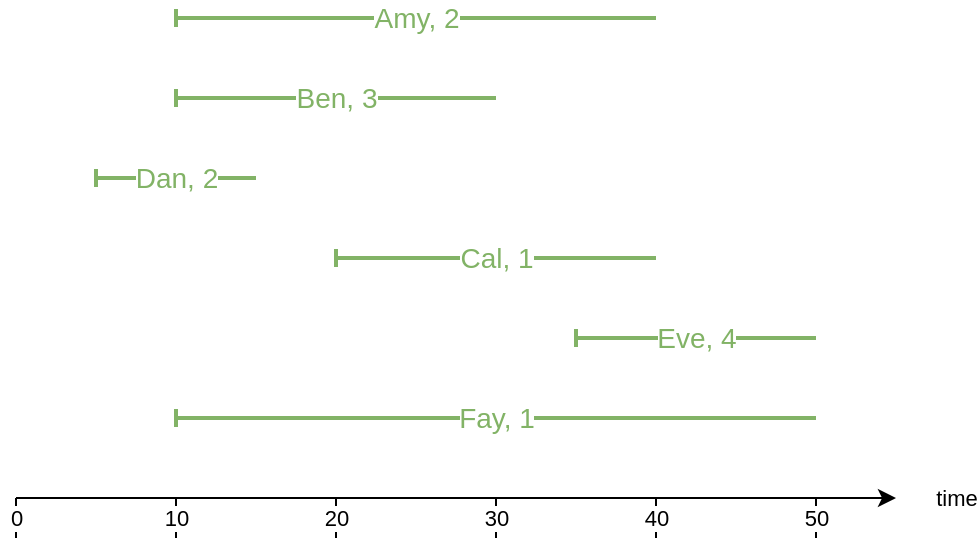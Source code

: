<mxfile version="17.4.2" type="device"><diagram id="aQ93hpLR0D6ZLQJkaD_l" name="Page-1"><mxGraphModel dx="1226" dy="717" grid="1" gridSize="10" guides="1" tooltips="1" connect="1" arrows="1" fold="1" page="1" pageScale="1" pageWidth="1169" pageHeight="827" math="0" shadow="0"><root><mxCell id="0"/><mxCell id="1" parent="0"/><mxCell id="hqwPc5J_eY61dJwC1HSJ-1" value="time" style="endArrow=classic;html=1;rounded=0;" edge="1" parent="1"><mxGeometry x="1" y="30" width="50" height="50" relative="1" as="geometry"><mxPoint x="240" y="400" as="sourcePoint"/><mxPoint x="680" y="400" as="targetPoint"/><mxPoint x="30" y="30" as="offset"/></mxGeometry></mxCell><mxCell id="hqwPc5J_eY61dJwC1HSJ-2" value="0" style="endArrow=none;html=1;rounded=0;" edge="1" parent="1"><mxGeometry width="50" height="50" relative="1" as="geometry"><mxPoint x="240" y="420" as="sourcePoint"/><mxPoint x="240" y="400" as="targetPoint"/></mxGeometry></mxCell><mxCell id="hqwPc5J_eY61dJwC1HSJ-3" value="10" style="endArrow=none;html=1;rounded=0;" edge="1" parent="1"><mxGeometry width="50" height="50" relative="1" as="geometry"><mxPoint x="320" y="420" as="sourcePoint"/><mxPoint x="320" y="400" as="targetPoint"/></mxGeometry></mxCell><mxCell id="hqwPc5J_eY61dJwC1HSJ-4" value="20" style="endArrow=none;html=1;rounded=0;" edge="1" parent="1"><mxGeometry width="50" height="50" relative="1" as="geometry"><mxPoint x="400" y="420" as="sourcePoint"/><mxPoint x="400" y="400" as="targetPoint"/></mxGeometry></mxCell><mxCell id="hqwPc5J_eY61dJwC1HSJ-5" value="30" style="endArrow=none;html=1;rounded=0;" edge="1" parent="1"><mxGeometry width="50" height="50" relative="1" as="geometry"><mxPoint x="480" y="420" as="sourcePoint"/><mxPoint x="480" y="400" as="targetPoint"/></mxGeometry></mxCell><mxCell id="hqwPc5J_eY61dJwC1HSJ-6" value="40" style="endArrow=none;html=1;rounded=0;" edge="1" parent="1"><mxGeometry width="50" height="50" relative="1" as="geometry"><mxPoint x="560" y="420" as="sourcePoint"/><mxPoint x="560" y="400" as="targetPoint"/></mxGeometry></mxCell><mxCell id="hqwPc5J_eY61dJwC1HSJ-7" value="50" style="endArrow=none;html=1;rounded=0;" edge="1" parent="1"><mxGeometry width="50" height="50" relative="1" as="geometry"><mxPoint x="640" y="420" as="sourcePoint"/><mxPoint x="640" y="400" as="targetPoint"/></mxGeometry></mxCell><mxCell id="hqwPc5J_eY61dJwC1HSJ-8" value="Amy, 2" style="endArrow=none;html=1;rounded=0;fillColor=#d5e8d4;strokeColor=#82b366;fontColor=#82B366;strokeWidth=2;fontSize=14;startArrow=baseDash;startFill=0;endFill=0;" edge="1" parent="1"><mxGeometry width="50" height="50" relative="1" as="geometry"><mxPoint x="320" y="160" as="sourcePoint"/><mxPoint x="560" y="160" as="targetPoint"/></mxGeometry></mxCell><mxCell id="hqwPc5J_eY61dJwC1HSJ-9" value="Ben, 3" style="endArrow=none;html=1;rounded=0;fillColor=#d5e8d4;strokeColor=#82b366;fontColor=#82B366;strokeWidth=2;fontSize=14;startArrow=baseDash;startFill=0;endFill=0;" edge="1" parent="1"><mxGeometry width="50" height="50" relative="1" as="geometry"><mxPoint x="320" y="200" as="sourcePoint"/><mxPoint x="480" y="200" as="targetPoint"/></mxGeometry></mxCell><mxCell id="hqwPc5J_eY61dJwC1HSJ-10" value="Cal, 1" style="endArrow=none;html=1;rounded=0;fillColor=#d5e8d4;strokeColor=#82b366;fontColor=#82B366;strokeWidth=2;fontSize=14;startArrow=baseDash;startFill=0;endFill=0;" edge="1" parent="1"><mxGeometry width="50" height="50" relative="1" as="geometry"><mxPoint x="400" y="280" as="sourcePoint"/><mxPoint x="560" y="280" as="targetPoint"/></mxGeometry></mxCell><mxCell id="hqwPc5J_eY61dJwC1HSJ-11" value="Dan, 2" style="endArrow=none;html=1;rounded=0;fillColor=#d5e8d4;strokeColor=#82b366;fontColor=#82B366;strokeWidth=2;fontSize=14;startArrow=baseDash;startFill=0;endFill=0;" edge="1" parent="1"><mxGeometry width="50" height="50" relative="1" as="geometry"><mxPoint x="280" y="240" as="sourcePoint"/><mxPoint x="360" y="240" as="targetPoint"/></mxGeometry></mxCell><mxCell id="hqwPc5J_eY61dJwC1HSJ-12" value="Eve, 4" style="endArrow=none;html=1;rounded=0;fillColor=#d5e8d4;strokeColor=#82b366;fontColor=#82B366;strokeWidth=2;fontSize=14;startArrow=baseDash;startFill=0;endFill=0;" edge="1" parent="1"><mxGeometry width="50" height="50" relative="1" as="geometry"><mxPoint x="520" y="320" as="sourcePoint"/><mxPoint x="640" y="320" as="targetPoint"/></mxGeometry></mxCell><mxCell id="hqwPc5J_eY61dJwC1HSJ-13" value="Fay, 1" style="endArrow=none;html=1;rounded=0;fillColor=#d5e8d4;strokeColor=#82b366;fontColor=#82B366;strokeWidth=2;fontSize=14;startArrow=baseDash;startFill=0;endFill=0;" edge="1" parent="1"><mxGeometry width="50" height="50" relative="1" as="geometry"><mxPoint x="320" y="360" as="sourcePoint"/><mxPoint x="640" y="360" as="targetPoint"/></mxGeometry></mxCell></root></mxGraphModel></diagram></mxfile>